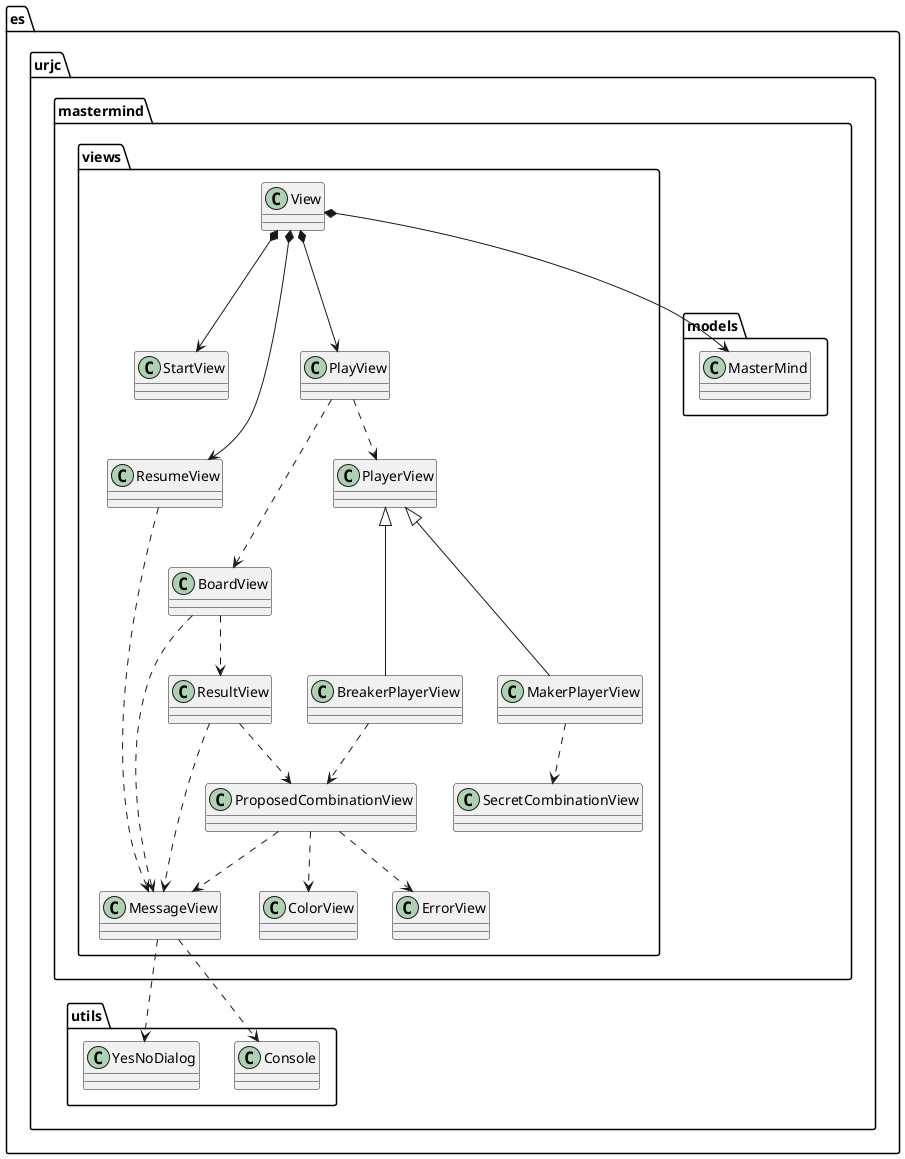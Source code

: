 @startuml
package es.urjc.mastermind.views{
    class View
    class StartView
    class PlayView
    class ResumeView
    class BoardView
    class ResultView
    class PlayerView
    class MakerPlayerView
    class BreakerPlayerView
    class SecretCombinationView
    class ProposedCombinationView
    class ColorView
    class ErrorView
    class MessageView
}

package es.urjc.mastermind.models{
    class MasterMind
}

package es.urjc.utils{
    class Console
    class YesNoDialog
}

PlayerView <|--- MakerPlayerView
PlayerView <|--- BreakerPlayerView

View *---> MasterMind
View *---> StartView
View *---> PlayView
View *---> ResumeView

PlayView ..> BoardView
PlayView ..> PlayerView
BoardView ..> ResultView
ResultView ..> ProposedCombinationView
BreakerPlayerView ..> ProposedCombinationView
MakerPlayerView ..> SecretCombinationView
ProposedCombinationView ..> ColorView
BoardView ..> MessageView
ResultView ..> MessageView
ProposedCombinationView ..> MessageView
ProposedCombinationView ..> ErrorView
ResumeView ..> MessageView
MessageView ..> Console
MessageView ..> YesNoDialog
@enduml